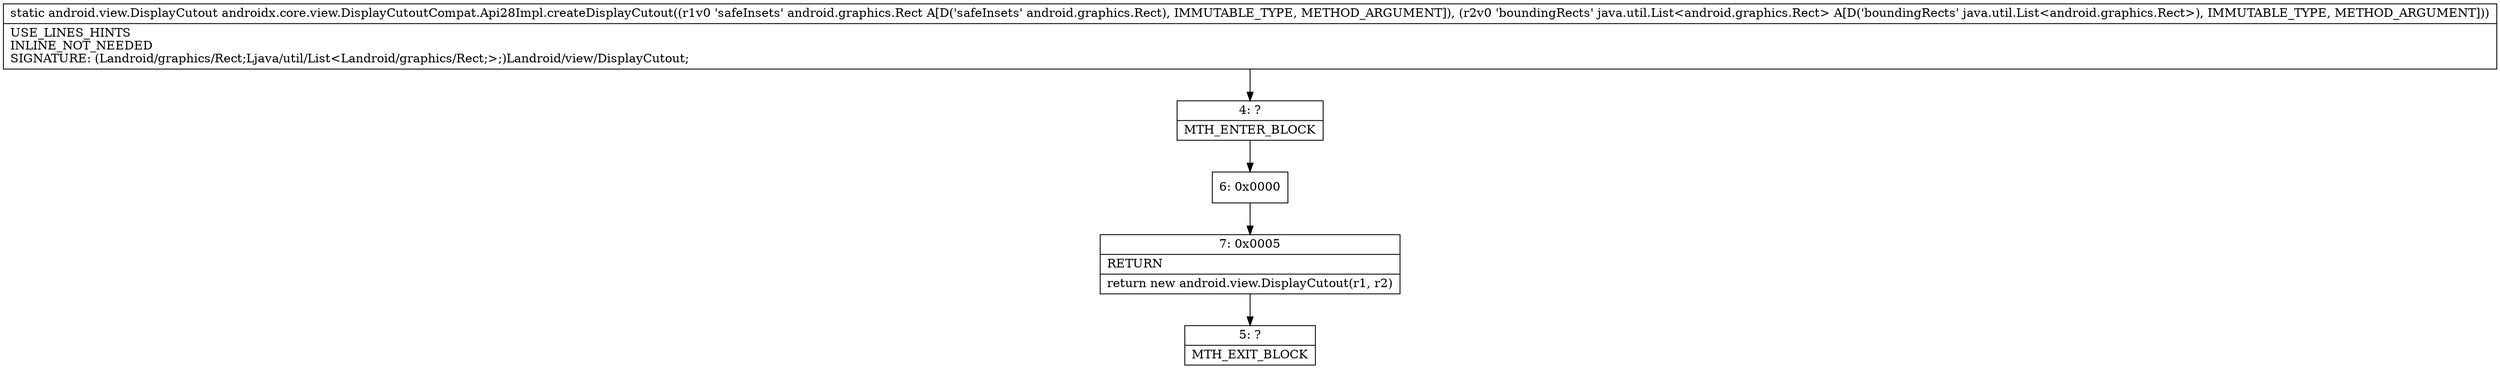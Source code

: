 digraph "CFG forandroidx.core.view.DisplayCutoutCompat.Api28Impl.createDisplayCutout(Landroid\/graphics\/Rect;Ljava\/util\/List;)Landroid\/view\/DisplayCutout;" {
Node_4 [shape=record,label="{4\:\ ?|MTH_ENTER_BLOCK\l}"];
Node_6 [shape=record,label="{6\:\ 0x0000}"];
Node_7 [shape=record,label="{7\:\ 0x0005|RETURN\l|return new android.view.DisplayCutout(r1, r2)\l}"];
Node_5 [shape=record,label="{5\:\ ?|MTH_EXIT_BLOCK\l}"];
MethodNode[shape=record,label="{static android.view.DisplayCutout androidx.core.view.DisplayCutoutCompat.Api28Impl.createDisplayCutout((r1v0 'safeInsets' android.graphics.Rect A[D('safeInsets' android.graphics.Rect), IMMUTABLE_TYPE, METHOD_ARGUMENT]), (r2v0 'boundingRects' java.util.List\<android.graphics.Rect\> A[D('boundingRects' java.util.List\<android.graphics.Rect\>), IMMUTABLE_TYPE, METHOD_ARGUMENT]))  | USE_LINES_HINTS\lINLINE_NOT_NEEDED\lSIGNATURE: (Landroid\/graphics\/Rect;Ljava\/util\/List\<Landroid\/graphics\/Rect;\>;)Landroid\/view\/DisplayCutout;\l}"];
MethodNode -> Node_4;Node_4 -> Node_6;
Node_6 -> Node_7;
Node_7 -> Node_5;
}

